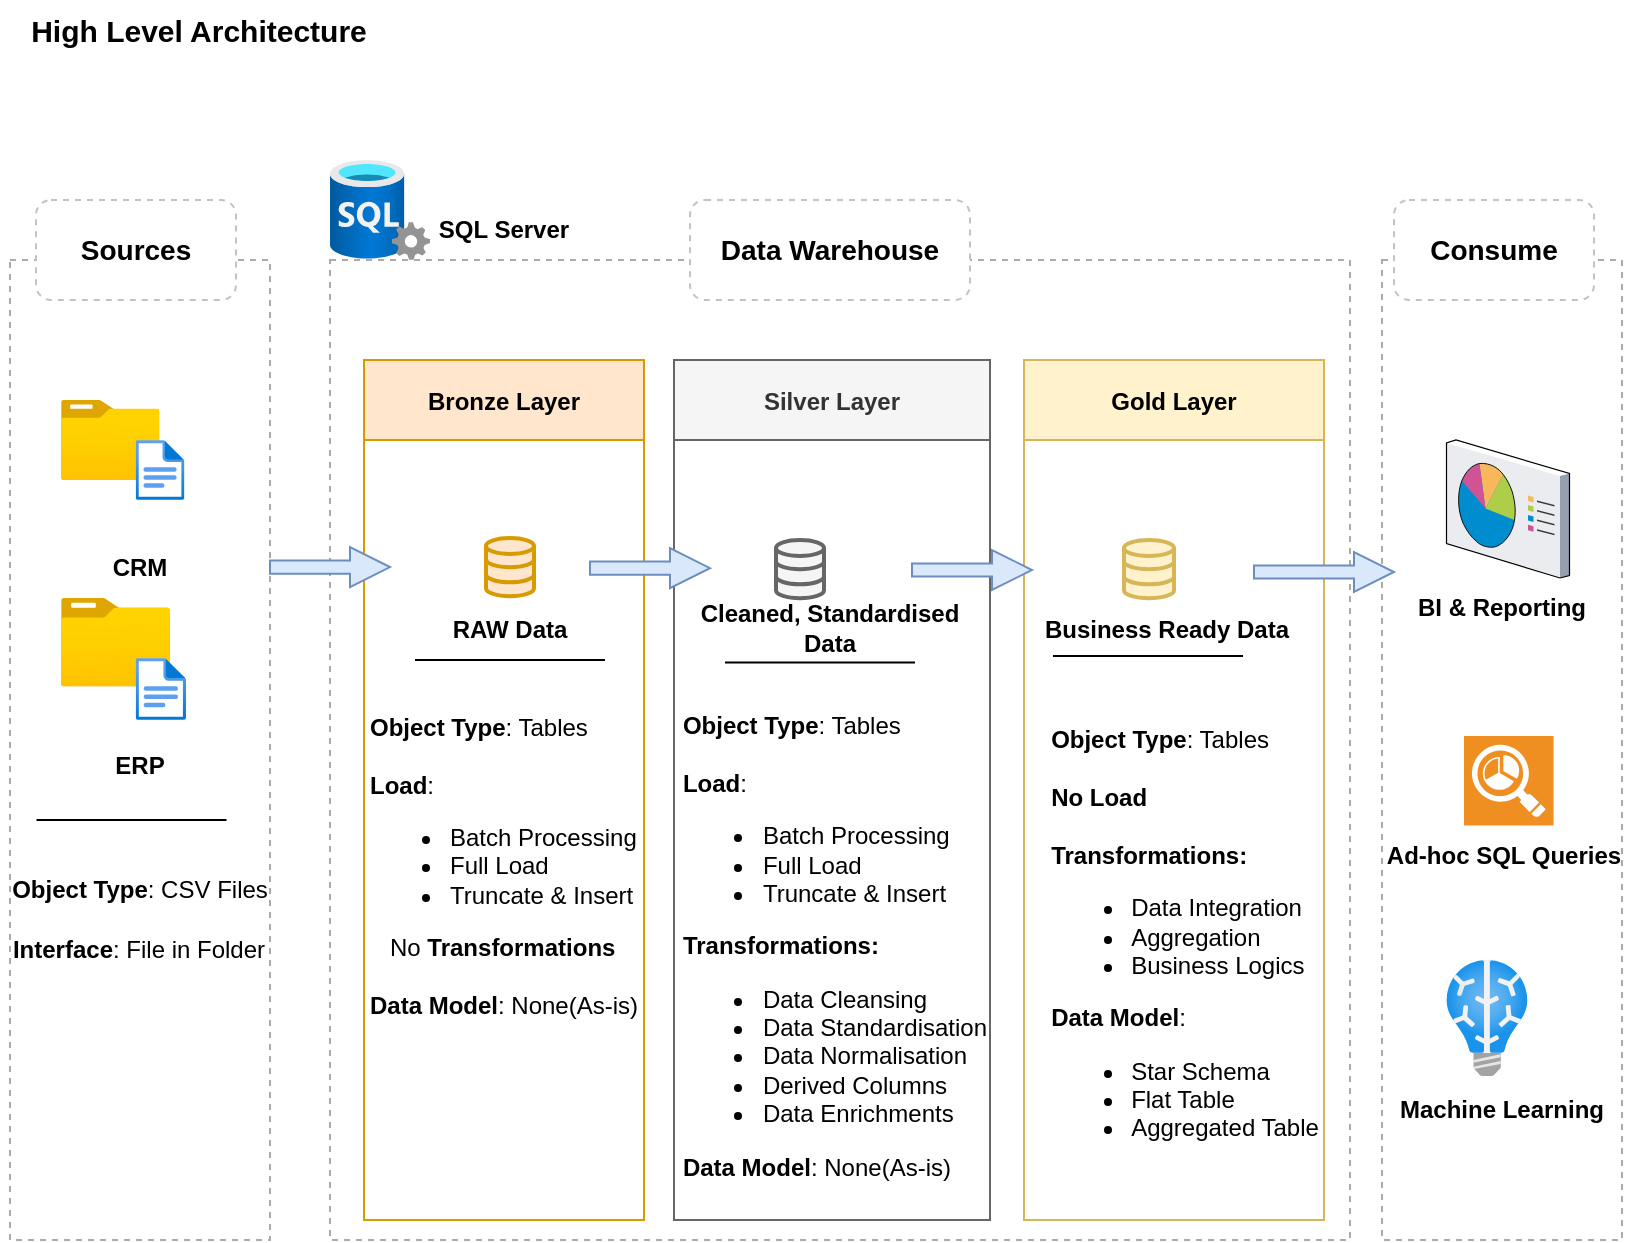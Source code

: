 <mxfile version="27.0.9">
  <diagram name="Page-1" id="m5X9Ndlb4C0uwIu__Fkk">
    <mxGraphModel dx="1042" dy="660" grid="1" gridSize="10" guides="1" tooltips="1" connect="1" arrows="1" fold="1" page="1" pageScale="1" pageWidth="850" pageHeight="1100" math="0" shadow="0">
      <root>
        <mxCell id="0" />
        <mxCell id="1" parent="0" />
        <mxCell id="iRyP6-jP_q9jGBDrqHdK-1" value="" style="rounded=0;whiteSpace=wrap;html=1;fillColor=none;dashed=1;strokeColor=light-dark(#ababab, #ededed);" vertex="1" parent="1">
          <mxGeometry x="34" y="150" width="130" height="490" as="geometry" />
        </mxCell>
        <mxCell id="iRyP6-jP_q9jGBDrqHdK-2" value="&lt;font&gt;&lt;b style=&quot;&quot;&gt;Sources&lt;/b&gt;&lt;/font&gt;" style="rounded=1;whiteSpace=wrap;html=1;dashed=1;strokeColor=light-dark(#c7c2c2, #ededed);fontSize=14;" vertex="1" parent="1">
          <mxGeometry x="47" y="120" width="100" height="50" as="geometry" />
        </mxCell>
        <mxCell id="iRyP6-jP_q9jGBDrqHdK-3" value="" style="rounded=0;whiteSpace=wrap;html=1;fillColor=none;dashed=1;strokeColor=light-dark(#ababab, #ededed);" vertex="1" parent="1">
          <mxGeometry x="194" y="150" width="510" height="490" as="geometry" />
        </mxCell>
        <mxCell id="iRyP6-jP_q9jGBDrqHdK-4" value="&lt;font&gt;&lt;b style=&quot;&quot;&gt;Data Warehouse&lt;/b&gt;&lt;/font&gt;" style="rounded=1;whiteSpace=wrap;html=1;dashed=1;strokeColor=light-dark(#c7c2c2, #ededed);fontSize=14;" vertex="1" parent="1">
          <mxGeometry x="374" y="120" width="140" height="50" as="geometry" />
        </mxCell>
        <mxCell id="iRyP6-jP_q9jGBDrqHdK-5" value="" style="rounded=0;whiteSpace=wrap;html=1;fillColor=none;dashed=1;strokeColor=light-dark(#ababab, #ededed);" vertex="1" parent="1">
          <mxGeometry x="720" y="150" width="120" height="490" as="geometry" />
        </mxCell>
        <mxCell id="iRyP6-jP_q9jGBDrqHdK-6" value="&lt;font&gt;&lt;b style=&quot;&quot;&gt;Consume&lt;/b&gt;&lt;/font&gt;" style="rounded=1;whiteSpace=wrap;html=1;dashed=1;strokeColor=light-dark(#c7c2c2, #ededed);fontSize=14;" vertex="1" parent="1">
          <mxGeometry x="726" y="120" width="100" height="50" as="geometry" />
        </mxCell>
        <mxCell id="iRyP6-jP_q9jGBDrqHdK-7" value="&lt;b&gt;&lt;font style=&quot;font-size: 12px;&quot;&gt;Bronze Layer&lt;/font&gt;&lt;/b&gt;" style="rounded=0;whiteSpace=wrap;html=1;fillColor=#ffe6cc;strokeColor=#d79b00;fontSize=14;" vertex="1" parent="1">
          <mxGeometry x="211" y="200" width="140" height="40" as="geometry" />
        </mxCell>
        <mxCell id="iRyP6-jP_q9jGBDrqHdK-8" value="" style="rounded=0;whiteSpace=wrap;html=1;fillColor=none;strokeColor=#d79b00;" vertex="1" parent="1">
          <mxGeometry x="211" y="240" width="140" height="390" as="geometry" />
        </mxCell>
        <mxCell id="iRyP6-jP_q9jGBDrqHdK-10" value="&lt;b&gt;&lt;font style=&quot;font-size: 12px;&quot;&gt;Silver Layer&lt;/font&gt;&lt;/b&gt;" style="rounded=0;whiteSpace=wrap;html=1;fillColor=#f5f5f5;strokeColor=#666666;fontColor=#333333;fontSize=14;" vertex="1" parent="1">
          <mxGeometry x="366" y="200" width="158" height="40" as="geometry" />
        </mxCell>
        <mxCell id="iRyP6-jP_q9jGBDrqHdK-11" value="" style="rounded=0;whiteSpace=wrap;html=1;fillColor=none;strokeColor=#666666;fontColor=#333333;" vertex="1" parent="1">
          <mxGeometry x="366" y="240" width="158" height="390" as="geometry" />
        </mxCell>
        <mxCell id="iRyP6-jP_q9jGBDrqHdK-13" value="&lt;font style=&quot;font-size: 12px;&quot;&gt;&lt;b&gt;Gold Layer&lt;/b&gt;&lt;/font&gt;" style="rounded=0;whiteSpace=wrap;html=1;fillColor=#fff2cc;strokeColor=#d6b656;fontSize=14;" vertex="1" parent="1">
          <mxGeometry x="541" y="200" width="150" height="40" as="geometry" />
        </mxCell>
        <mxCell id="iRyP6-jP_q9jGBDrqHdK-14" value="" style="rounded=0;whiteSpace=wrap;html=1;fillColor=none;strokeColor=#d6b656;" vertex="1" parent="1">
          <mxGeometry x="541" y="240" width="150" height="390" as="geometry" />
        </mxCell>
        <mxCell id="iRyP6-jP_q9jGBDrqHdK-15" value="" style="image;aspect=fixed;html=1;points=[];align=center;fontSize=12;image=img/lib/azure2/general/Folder_Blank.svg;" vertex="1" parent="1">
          <mxGeometry x="59.5" y="220" width="49.29" height="40" as="geometry" />
        </mxCell>
        <mxCell id="iRyP6-jP_q9jGBDrqHdK-16" value="" style="image;aspect=fixed;html=1;points=[];align=center;fontSize=12;image=img/lib/azure2/general/File.svg;" vertex="1" parent="1">
          <mxGeometry x="96.85" y="240" width="24.35" height="30" as="geometry" />
        </mxCell>
        <mxCell id="iRyP6-jP_q9jGBDrqHdK-17" value="CRM" style="text;html=1;align=center;verticalAlign=middle;whiteSpace=wrap;rounded=0;fontStyle=1" vertex="1" parent="1">
          <mxGeometry x="68.5" y="289" width="60" height="30" as="geometry" />
        </mxCell>
        <mxCell id="iRyP6-jP_q9jGBDrqHdK-18" value="" style="image;aspect=fixed;html=1;points=[];align=center;fontSize=12;image=img/lib/azure2/general/Folder_Blank.svg;" vertex="1" parent="1">
          <mxGeometry x="59.5" y="319" width="54.5" height="44.23" as="geometry" />
        </mxCell>
        <mxCell id="iRyP6-jP_q9jGBDrqHdK-19" value="" style="image;aspect=fixed;html=1;points=[];align=center;fontSize=12;image=img/lib/azure2/general/File.svg;" vertex="1" parent="1">
          <mxGeometry x="96.85" y="349" width="25.16" height="31" as="geometry" />
        </mxCell>
        <mxCell id="iRyP6-jP_q9jGBDrqHdK-20" value="ERP" style="text;html=1;align=center;verticalAlign=middle;whiteSpace=wrap;rounded=0;fontStyle=1" vertex="1" parent="1">
          <mxGeometry x="68.5" y="388" width="60" height="30" as="geometry" />
        </mxCell>
        <mxCell id="iRyP6-jP_q9jGBDrqHdK-27" value="" style="endArrow=none;html=1;rounded=0;" edge="1" parent="1">
          <mxGeometry width="50" height="50" relative="1" as="geometry">
            <mxPoint x="47.25" y="430" as="sourcePoint" />
            <mxPoint x="142.25" y="430" as="targetPoint" />
          </mxGeometry>
        </mxCell>
        <mxCell id="iRyP6-jP_q9jGBDrqHdK-28" value="&lt;b&gt;Object Type&lt;/b&gt;: CSV Files" style="text;html=1;align=center;verticalAlign=middle;whiteSpace=wrap;rounded=0;" vertex="1" parent="1">
          <mxGeometry x="34" y="450" width="130" height="30" as="geometry" />
        </mxCell>
        <mxCell id="iRyP6-jP_q9jGBDrqHdK-29" value="&lt;b&gt;Interface&lt;/b&gt;: File in Folder" style="text;html=1;align=center;verticalAlign=middle;whiteSpace=wrap;rounded=0;" vertex="1" parent="1">
          <mxGeometry x="29.92" y="480" width="137.15" height="30" as="geometry" />
        </mxCell>
        <mxCell id="iRyP6-jP_q9jGBDrqHdK-30" value="" style="html=1;verticalLabelPosition=bottom;align=center;labelBackgroundColor=#ffffff;verticalAlign=top;strokeWidth=2;strokeColor=#d79b00;shadow=0;dashed=0;shape=mxgraph.ios7.icons.data;fillColor=#ffe6cc;" vertex="1" parent="1">
          <mxGeometry x="272" y="289" width="24" height="29.1" as="geometry" />
        </mxCell>
        <mxCell id="iRyP6-jP_q9jGBDrqHdK-31" value="" style="html=1;verticalLabelPosition=bottom;align=center;labelBackgroundColor=#ffffff;verticalAlign=top;strokeWidth=2;strokeColor=#666666;shadow=0;dashed=0;shape=mxgraph.ios7.icons.data;fillColor=#f5f5f5;fontColor=#333333;" vertex="1" parent="1">
          <mxGeometry x="417" y="290" width="24" height="29.1" as="geometry" />
        </mxCell>
        <mxCell id="iRyP6-jP_q9jGBDrqHdK-32" value="" style="html=1;verticalLabelPosition=bottom;align=center;labelBackgroundColor=#ffffff;verticalAlign=top;strokeWidth=2;strokeColor=#d6b656;shadow=0;dashed=0;shape=mxgraph.ios7.icons.data;fillColor=#fff2cc;" vertex="1" parent="1">
          <mxGeometry x="591" y="290" width="25" height="29.1" as="geometry" />
        </mxCell>
        <mxCell id="iRyP6-jP_q9jGBDrqHdK-33" value="" style="html=1;shadow=0;dashed=0;align=center;verticalAlign=middle;shape=mxgraph.arrows2.arrow;dy=0.67;dx=20;notch=0;fillColor=#dae8fc;strokeColor=#6c8ebf;" vertex="1" parent="1">
          <mxGeometry x="324" y="294.1" width="60" height="20" as="geometry" />
        </mxCell>
        <mxCell id="iRyP6-jP_q9jGBDrqHdK-34" value="" style="html=1;shadow=0;dashed=0;align=center;verticalAlign=middle;shape=mxgraph.arrows2.arrow;dy=0.67;dx=20;notch=0;fillColor=#dae8fc;strokeColor=#6c8ebf;" vertex="1" parent="1">
          <mxGeometry x="485" y="295" width="60" height="20" as="geometry" />
        </mxCell>
        <mxCell id="iRyP6-jP_q9jGBDrqHdK-35" value="" style="html=1;shadow=0;dashed=0;align=center;verticalAlign=middle;shape=mxgraph.arrows2.arrow;dy=0.67;dx=20;notch=0;fillColor=#dae8fc;strokeColor=#6c8ebf;" vertex="1" parent="1">
          <mxGeometry x="656" y="296" width="70" height="20" as="geometry" />
        </mxCell>
        <mxCell id="iRyP6-jP_q9jGBDrqHdK-36" value="&lt;b&gt;RAW Data&lt;/b&gt;" style="text;html=1;align=center;verticalAlign=middle;whiteSpace=wrap;rounded=0;" vertex="1" parent="1">
          <mxGeometry x="254" y="320" width="60" height="30" as="geometry" />
        </mxCell>
        <mxCell id="iRyP6-jP_q9jGBDrqHdK-37" value="&lt;b&gt;Business Ready Data&lt;/b&gt;" style="text;html=1;align=center;verticalAlign=middle;whiteSpace=wrap;rounded=0;" vertex="1" parent="1">
          <mxGeometry x="547" y="320" width="131" height="30" as="geometry" />
        </mxCell>
        <mxCell id="iRyP6-jP_q9jGBDrqHdK-38" value="&lt;b&gt;Cleaned, Standardised Data&lt;/b&gt;" style="text;html=1;align=center;verticalAlign=middle;whiteSpace=wrap;rounded=0;" vertex="1" parent="1">
          <mxGeometry x="364" y="319.12" width="160" height="30" as="geometry" />
        </mxCell>
        <mxCell id="iRyP6-jP_q9jGBDrqHdK-39" value="" style="html=1;shadow=0;dashed=0;align=center;verticalAlign=middle;shape=mxgraph.arrows2.arrow;dy=0.67;dx=20;notch=0;fillColor=#dae8fc;strokeColor=#6c8ebf;" vertex="1" parent="1">
          <mxGeometry x="164" y="293.55" width="60" height="20" as="geometry" />
        </mxCell>
        <mxCell id="iRyP6-jP_q9jGBDrqHdK-41" value="" style="endArrow=none;html=1;rounded=0;" edge="1" parent="1">
          <mxGeometry width="50" height="50" relative="1" as="geometry">
            <mxPoint x="236.5" y="350" as="sourcePoint" />
            <mxPoint x="331.5" y="350" as="targetPoint" />
          </mxGeometry>
        </mxCell>
        <mxCell id="iRyP6-jP_q9jGBDrqHdK-42" value="" style="endArrow=none;html=1;rounded=0;" edge="1" parent="1">
          <mxGeometry width="50" height="50" relative="1" as="geometry">
            <mxPoint x="391.5" y="351.23" as="sourcePoint" />
            <mxPoint x="486.5" y="351.23" as="targetPoint" />
          </mxGeometry>
        </mxCell>
        <mxCell id="iRyP6-jP_q9jGBDrqHdK-43" value="" style="endArrow=none;html=1;rounded=0;" edge="1" parent="1">
          <mxGeometry width="50" height="50" relative="1" as="geometry">
            <mxPoint x="555.5" y="348" as="sourcePoint" />
            <mxPoint x="650.5" y="348" as="targetPoint" />
          </mxGeometry>
        </mxCell>
        <mxCell id="iRyP6-jP_q9jGBDrqHdK-44" value="&lt;div style=&quot;text-align: left;&quot;&gt;&lt;b style=&quot;background-color: transparent; color: light-dark(rgb(0, 0, 0), rgb(255, 255, 255));&quot;&gt;Object Type&lt;/b&gt;&lt;span style=&quot;background-color: transparent; color: light-dark(rgb(0, 0, 0), rgb(255, 255, 255));&quot;&gt;: Tables&lt;/span&gt;&lt;/div&gt;&lt;div style=&quot;text-align: left;&quot;&gt;&lt;br&gt;&lt;/div&gt;&lt;div style=&quot;text-align: left;&quot;&gt;&lt;b style=&quot;background-color: transparent; color: light-dark(rgb(0, 0, 0), rgb(255, 255, 255));&quot;&gt;Load&lt;/b&gt;&lt;span style=&quot;background-color: transparent; color: light-dark(rgb(0, 0, 0), rgb(255, 255, 255));&quot;&gt;:&lt;/span&gt;&lt;/div&gt;&lt;ul&gt;&lt;li style=&quot;text-align: left;&quot;&gt;&lt;span style=&quot;background-color: transparent; color: light-dark(rgb(0, 0, 0), rgb(255, 255, 255));&quot;&gt;Batch Processing&lt;/span&gt;&lt;/li&gt;&lt;li style=&quot;text-align: left;&quot;&gt;&lt;span style=&quot;background-color: transparent; color: light-dark(rgb(0, 0, 0), rgb(255, 255, 255));&quot;&gt;Full Load&lt;/span&gt;&lt;/li&gt;&lt;li style=&quot;text-align: left;&quot;&gt;&lt;span style=&quot;background-color: transparent; color: light-dark(rgb(0, 0, 0), rgb(255, 255, 255));&quot;&gt;Truncate &amp;amp; Insert&lt;/span&gt;&lt;/li&gt;&lt;/ul&gt;&lt;div style=&quot;text-align: left;&quot;&gt;&lt;span style=&quot;background-color: transparent; color: light-dark(rgb(0, 0, 0), rgb(255, 255, 255));&quot;&gt;&amp;nbsp; &amp;nbsp;No &lt;b&gt;Transformations&lt;/b&gt;&lt;/span&gt;&lt;/div&gt;&lt;div style=&quot;text-align: left;&quot;&gt;&lt;br&gt;&lt;/div&gt;&lt;div style=&quot;text-align: left;&quot;&gt;&lt;span style=&quot;background-color: transparent; color: light-dark(rgb(0, 0, 0), rgb(255, 255, 255));&quot;&gt;&lt;b&gt;Data Model&lt;/b&gt;: None(As-is)&lt;/span&gt;&lt;/div&gt;" style="text;html=1;align=center;verticalAlign=middle;whiteSpace=wrap;rounded=0;" vertex="1" parent="1">
          <mxGeometry x="211" y="396.12" width="140" height="113.88" as="geometry" />
        </mxCell>
        <mxCell id="iRyP6-jP_q9jGBDrqHdK-46" value="&lt;div style=&quot;text-align: left;&quot;&gt;&lt;b style=&quot;background-color: transparent; color: light-dark(rgb(0, 0, 0), rgb(255, 255, 255));&quot;&gt;Object Type&lt;/b&gt;&lt;span style=&quot;background-color: transparent; color: light-dark(rgb(0, 0, 0), rgb(255, 255, 255));&quot;&gt;: Tables&lt;/span&gt;&lt;/div&gt;&lt;div style=&quot;text-align: left;&quot;&gt;&lt;br&gt;&lt;/div&gt;&lt;div style=&quot;text-align: left;&quot;&gt;&lt;b style=&quot;background-color: transparent; color: light-dark(rgb(0, 0, 0), rgb(255, 255, 255));&quot;&gt;Load&lt;/b&gt;&lt;span style=&quot;background-color: transparent; color: light-dark(rgb(0, 0, 0), rgb(255, 255, 255));&quot;&gt;:&lt;/span&gt;&lt;/div&gt;&lt;ul&gt;&lt;li style=&quot;text-align: left;&quot;&gt;&lt;span style=&quot;background-color: transparent; color: light-dark(rgb(0, 0, 0), rgb(255, 255, 255));&quot;&gt;Batch Processing&lt;/span&gt;&lt;/li&gt;&lt;li style=&quot;text-align: left;&quot;&gt;&lt;span style=&quot;background-color: transparent; color: light-dark(rgb(0, 0, 0), rgb(255, 255, 255));&quot;&gt;Full Load&lt;/span&gt;&lt;/li&gt;&lt;li style=&quot;text-align: left;&quot;&gt;&lt;span style=&quot;background-color: transparent; color: light-dark(rgb(0, 0, 0), rgb(255, 255, 255));&quot;&gt;Truncate &amp;amp; Insert&lt;/span&gt;&lt;/li&gt;&lt;/ul&gt;&lt;div style=&quot;text-align: left;&quot;&gt;&lt;span style=&quot;background-color: transparent; color: light-dark(rgb(0, 0, 0), rgb(255, 255, 255));&quot;&gt;&lt;b&gt;Transformations:&lt;/b&gt;&lt;/span&gt;&lt;/div&gt;&lt;div style=&quot;text-align: left;&quot;&gt;&lt;ul&gt;&lt;li&gt;&lt;span style=&quot;background-color: transparent; color: light-dark(rgb(0, 0, 0), rgb(255, 255, 255));&quot;&gt;Data Cleansing&lt;/span&gt;&lt;/li&gt;&lt;li&gt;Data Standardisation&lt;/li&gt;&lt;li&gt;&lt;span style=&quot;background-color: transparent; color: light-dark(rgb(0, 0, 0), rgb(255, 255, 255));&quot;&gt;Data Normalisation&lt;/span&gt;&lt;/li&gt;&lt;li&gt;&lt;span style=&quot;background-color: transparent; color: light-dark(rgb(0, 0, 0), rgb(255, 255, 255));&quot;&gt;Derived Columns&lt;/span&gt;&lt;/li&gt;&lt;li&gt;&lt;span style=&quot;background-color: transparent; color: light-dark(rgb(0, 0, 0), rgb(255, 255, 255));&quot;&gt;Data Enrichments&lt;/span&gt;&lt;/li&gt;&lt;/ul&gt;&lt;/div&gt;&lt;div style=&quot;text-align: left;&quot;&gt;&lt;span style=&quot;background-color: transparent; color: light-dark(rgb(0, 0, 0), rgb(255, 255, 255));&quot;&gt;&lt;b&gt;Data Model&lt;/b&gt;: None(As-is)&lt;/span&gt;&lt;/div&gt;" style="text;html=1;align=center;verticalAlign=middle;whiteSpace=wrap;rounded=0;" vertex="1" parent="1">
          <mxGeometry x="369" y="436.12" width="155" height="113.88" as="geometry" />
        </mxCell>
        <mxCell id="iRyP6-jP_q9jGBDrqHdK-51" value="&lt;div style=&quot;text-align: left;&quot;&gt;&lt;b style=&quot;background-color: transparent; color: light-dark(rgb(0, 0, 0), rgb(255, 255, 255));&quot;&gt;Object Type&lt;/b&gt;&lt;span style=&quot;background-color: transparent; color: light-dark(rgb(0, 0, 0), rgb(255, 255, 255));&quot;&gt;: Tables&lt;/span&gt;&lt;/div&gt;&lt;div style=&quot;text-align: left;&quot;&gt;&lt;br&gt;&lt;/div&gt;&lt;div style=&quot;text-align: left;&quot;&gt;&lt;b style=&quot;background-color: transparent; color: light-dark(rgb(0, 0, 0), rgb(255, 255, 255));&quot;&gt;No Load&lt;/b&gt;&lt;/div&gt;&lt;div style=&quot;text-align: left;&quot;&gt;&lt;b style=&quot;background-color: transparent; color: light-dark(rgb(0, 0, 0), rgb(255, 255, 255));&quot;&gt;&lt;br&gt;&lt;/b&gt;&lt;/div&gt;&lt;div style=&quot;text-align: left;&quot;&gt;&lt;span style=&quot;background-color: transparent; color: light-dark(rgb(0, 0, 0), rgb(255, 255, 255));&quot;&gt;&lt;b&gt;Transformations:&lt;/b&gt;&lt;/span&gt;&lt;/div&gt;&lt;div style=&quot;text-align: left;&quot;&gt;&lt;ul&gt;&lt;li&gt;&lt;span style=&quot;background-color: transparent; color: light-dark(rgb(0, 0, 0), rgb(255, 255, 255));&quot;&gt;Data Integration&lt;/span&gt;&lt;/li&gt;&lt;li&gt;Aggregation&lt;/li&gt;&lt;li&gt;Business Logics&lt;/li&gt;&lt;/ul&gt;&lt;/div&gt;&lt;div style=&quot;text-align: left;&quot;&gt;&lt;span style=&quot;background-color: transparent; color: light-dark(rgb(0, 0, 0), rgb(255, 255, 255));&quot;&gt;&lt;b&gt;Data Model&lt;/b&gt;:&amp;nbsp;&lt;/span&gt;&lt;/div&gt;&lt;div style=&quot;text-align: left;&quot;&gt;&lt;ul&gt;&lt;li&gt;&lt;span style=&quot;background-color: transparent; color: light-dark(rgb(0, 0, 0), rgb(255, 255, 255));&quot;&gt;Star Schema&lt;/span&gt;&lt;/li&gt;&lt;li&gt;&lt;span style=&quot;background-color: transparent; color: light-dark(rgb(0, 0, 0), rgb(255, 255, 255));&quot;&gt;Flat Table&lt;/span&gt;&lt;/li&gt;&lt;li&gt;&lt;span style=&quot;background-color: transparent; color: light-dark(rgb(0, 0, 0), rgb(255, 255, 255));&quot;&gt;Aggregated Table&lt;/span&gt;&lt;/li&gt;&lt;/ul&gt;&lt;/div&gt;" style="text;html=1;align=center;verticalAlign=middle;whiteSpace=wrap;rounded=0;" vertex="1" parent="1">
          <mxGeometry x="544" y="436.12" width="155" height="113.88" as="geometry" />
        </mxCell>
        <mxCell id="iRyP6-jP_q9jGBDrqHdK-52" value="&lt;font style=&quot;font-size: 15px;&quot;&gt;&lt;b&gt;High Level Architecture&lt;/b&gt;&lt;/font&gt;" style="text;html=1;align=center;verticalAlign=middle;whiteSpace=wrap;rounded=0;" vertex="1" parent="1">
          <mxGeometry x="36.85" y="20" width="183.15" height="30" as="geometry" />
        </mxCell>
        <mxCell id="iRyP6-jP_q9jGBDrqHdK-53" value="" style="verticalLabelPosition=bottom;sketch=0;aspect=fixed;html=1;verticalAlign=top;strokeColor=none;align=center;outlineConnect=0;shape=mxgraph.citrix.reporting;" vertex="1" parent="1">
          <mxGeometry x="752.25" y="240" width="61.5" height="69" as="geometry" />
        </mxCell>
        <mxCell id="iRyP6-jP_q9jGBDrqHdK-54" value="" style="shadow=0;dashed=0;html=1;strokeColor=none;fillColor=#EF8F21;labelPosition=center;verticalLabelPosition=bottom;verticalAlign=top;align=center;outlineConnect=0;shape=mxgraph.veeam.reporting;" vertex="1" parent="1">
          <mxGeometry x="761" y="388" width="44.8" height="44.8" as="geometry" />
        </mxCell>
        <mxCell id="iRyP6-jP_q9jGBDrqHdK-55" value="" style="image;aspect=fixed;html=1;points=[];align=center;fontSize=12;image=img/lib/azure2/ai_machine_learning/Batch_AI.svg;" vertex="1" parent="1">
          <mxGeometry x="752" y="500" width="40.94" height="58" as="geometry" />
        </mxCell>
        <mxCell id="iRyP6-jP_q9jGBDrqHdK-56" value="&lt;b&gt;BI &amp;amp; Reporting&lt;/b&gt;" style="text;html=1;align=center;verticalAlign=middle;whiteSpace=wrap;rounded=0;" vertex="1" parent="1">
          <mxGeometry x="737" y="309" width="86" height="30" as="geometry" />
        </mxCell>
        <mxCell id="iRyP6-jP_q9jGBDrqHdK-58" value="&lt;b&gt;Ad-hoc SQL Queries&lt;/b&gt;" style="text;html=1;align=center;verticalAlign=middle;whiteSpace=wrap;rounded=0;" vertex="1" parent="1">
          <mxGeometry x="721" y="432.8" width="120" height="30" as="geometry" />
        </mxCell>
        <mxCell id="iRyP6-jP_q9jGBDrqHdK-59" value="&lt;b&gt;Machine Learning&lt;/b&gt;" style="text;html=1;align=center;verticalAlign=middle;whiteSpace=wrap;rounded=0;" vertex="1" parent="1">
          <mxGeometry x="725" y="560" width="110" height="30" as="geometry" />
        </mxCell>
        <mxCell id="iRyP6-jP_q9jGBDrqHdK-60" value="" style="image;aspect=fixed;html=1;points=[];align=center;fontSize=12;image=img/lib/azure2/databases/SQL_Server.svg;" vertex="1" parent="1">
          <mxGeometry x="194" y="100" width="50" height="50" as="geometry" />
        </mxCell>
        <mxCell id="iRyP6-jP_q9jGBDrqHdK-61" value="&lt;b&gt;SQL Server&lt;/b&gt;" style="text;html=1;align=center;verticalAlign=middle;whiteSpace=wrap;rounded=0;" vertex="1" parent="1">
          <mxGeometry x="243" y="120" width="76" height="30" as="geometry" />
        </mxCell>
      </root>
    </mxGraphModel>
  </diagram>
</mxfile>
